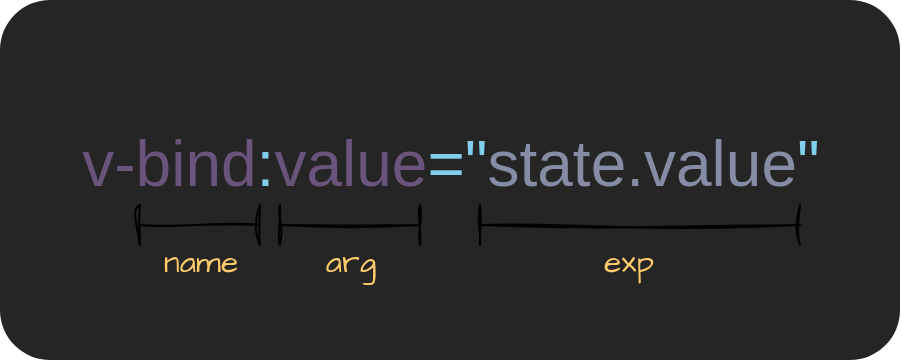 <mxfile>
    <diagram id="ZlCSPkyXfrRuoKHajT2d" name="ページ1">
        <mxGraphModel dx="1156" dy="420" grid="1" gridSize="10" guides="1" tooltips="1" connect="1" arrows="1" fold="1" page="1" pageScale="1" pageWidth="827" pageHeight="1169" math="0" shadow="0">
            <root>
                <mxCell id="0"/>
                <mxCell id="1" parent="0"/>
                <mxCell id="17" value="" style="html=1;align=right;verticalAlign=top;rounded=1;absoluteArcSize=1;arcSize=50;dashed=0;spacingTop=10;spacingRight=30;hachureGap=4;fontFamily=Architects Daughter;fontSource=https%3A%2F%2Ffonts.googleapis.com%2Fcss%3Ffamily%3DArchitects%2BDaughter;fontSize=16;fontColor=#FFCB6B;fillColor=#252525;strokeColor=none;" vertex="1" parent="1">
                    <mxGeometry x="160" y="180" width="450" height="180" as="geometry"/>
                </mxCell>
                <mxCell id="2" value="&lt;font face=&quot;Helvetica&quot; style=&quot;font-size: 32px;&quot;&gt;&lt;font color=&quot;#6b547c&quot; style=&quot;font-size: 32px;&quot;&gt;v-bind&lt;/font&gt;&lt;font color=&quot;#81ceed&quot; style=&quot;font-size: 32px;&quot;&gt;:&lt;/font&gt;&lt;font color=&quot;#6b547c&quot; style=&quot;font-size: 32px;&quot;&gt;value&lt;/font&gt;&lt;font color=&quot;#81ceed&quot; style=&quot;font-size: 32px;&quot;&gt;=&quot;&lt;/font&gt;&lt;font color=&quot;#878ca5&quot; style=&quot;font-size: 32px;&quot;&gt;state.value&lt;/font&gt;&lt;font color=&quot;#81ceed&quot; style=&quot;font-size: 32px;&quot;&gt;&quot;&lt;/font&gt;&lt;/font&gt;" style="text;html=1;align=center;verticalAlign=middle;resizable=0;points=[];autosize=1;strokeColor=none;fillColor=none;fontSize=32;fontFamily=Architects Daughter;sketch=1;hachureGap=4;jiggle=2;curveFitting=1;fontSource=https%3A%2F%2Ffonts.googleapis.com%2Fcss%3Ffamily%3DArchitects%2BDaughter;" vertex="1" parent="1">
                    <mxGeometry x="190" y="237.5" width="390" height="50" as="geometry"/>
                </mxCell>
                <mxCell id="3" value="" style="shape=crossbar;whiteSpace=wrap;html=1;rounded=1;sketch=1;hachureGap=4;jiggle=2;curveFitting=1;fontFamily=Helvetica;fontSize=20;fontColor=#878CA5;" vertex="1" parent="1">
                    <mxGeometry x="400" y="282.5" width="160" height="20" as="geometry"/>
                </mxCell>
                <mxCell id="4" value="" style="shape=crossbar;whiteSpace=wrap;html=1;rounded=1;sketch=1;hachureGap=4;jiggle=2;curveFitting=1;fontFamily=Helvetica;fontSize=20;fontColor=#878CA5;" vertex="1" parent="1">
                    <mxGeometry x="300" y="282.5" width="70" height="20" as="geometry"/>
                </mxCell>
                <mxCell id="5" value="" style="shape=crossbar;whiteSpace=wrap;html=1;rounded=1;sketch=1;hachureGap=4;jiggle=2;curveFitting=1;fontFamily=Helvetica;fontSize=20;fontColor=#878CA5;" vertex="1" parent="1">
                    <mxGeometry x="230" y="282.5" width="60" height="20" as="geometry"/>
                </mxCell>
                <mxCell id="14" value="&lt;font color=&quot;#ffcb6b&quot; data-font-src=&quot;https://fonts.googleapis.com/css?family=Architects+Daughter&quot; face=&quot;Architects Daughter&quot; style=&quot;font-size: 16px;&quot;&gt;name&lt;/font&gt;" style="text;html=1;align=center;verticalAlign=middle;resizable=0;points=[];autosize=1;strokeColor=none;fillColor=none;fontSize=32;fontFamily=Helvetica;fontColor=#878CA5;sketch=1;hachureGap=4;jiggle=2;curveFitting=1;fontSource=https%3A%2F%2Ffonts.googleapis.com%2Fcss%3Ffamily%3DArchitects%2BDaughter;" vertex="1" parent="1">
                    <mxGeometry x="230" y="280" width="60" height="50" as="geometry"/>
                </mxCell>
                <mxCell id="15" value="&lt;font color=&quot;#ffcb6b&quot; data-font-src=&quot;https://fonts.googleapis.com/css?family=Architects+Daughter&quot; face=&quot;Architects Daughter&quot; style=&quot;font-size: 16px;&quot;&gt;arg&lt;/font&gt;" style="text;html=1;align=center;verticalAlign=middle;resizable=0;points=[];autosize=1;strokeColor=none;fillColor=none;fontSize=32;fontFamily=Helvetica;fontColor=#878CA5;sketch=1;hachureGap=4;jiggle=2;curveFitting=1;fontSource=https%3A%2F%2Ffonts.googleapis.com%2Fcss%3Ffamily%3DArchitects%2BDaughter;" vertex="1" parent="1">
                    <mxGeometry x="310" y="280" width="50" height="50" as="geometry"/>
                </mxCell>
                <mxCell id="16" value="&lt;font color=&quot;#ffcb6b&quot; data-font-src=&quot;https://fonts.googleapis.com/css?family=Architects+Daughter&quot; face=&quot;Architects Daughter&quot; style=&quot;font-size: 16px;&quot;&gt;exp&lt;/font&gt;" style="text;html=1;align=center;verticalAlign=middle;resizable=0;points=[];autosize=1;strokeColor=none;fillColor=none;fontSize=32;fontFamily=Helvetica;fontColor=#878CA5;sketch=1;hachureGap=4;jiggle=2;curveFitting=1;fontSource=https%3A%2F%2Ffonts.googleapis.com%2Fcss%3Ffamily%3DArchitects%2BDaughter;" vertex="1" parent="1">
                    <mxGeometry x="449" y="280" width="50" height="50" as="geometry"/>
                </mxCell>
            </root>
        </mxGraphModel>
    </diagram>
</mxfile>